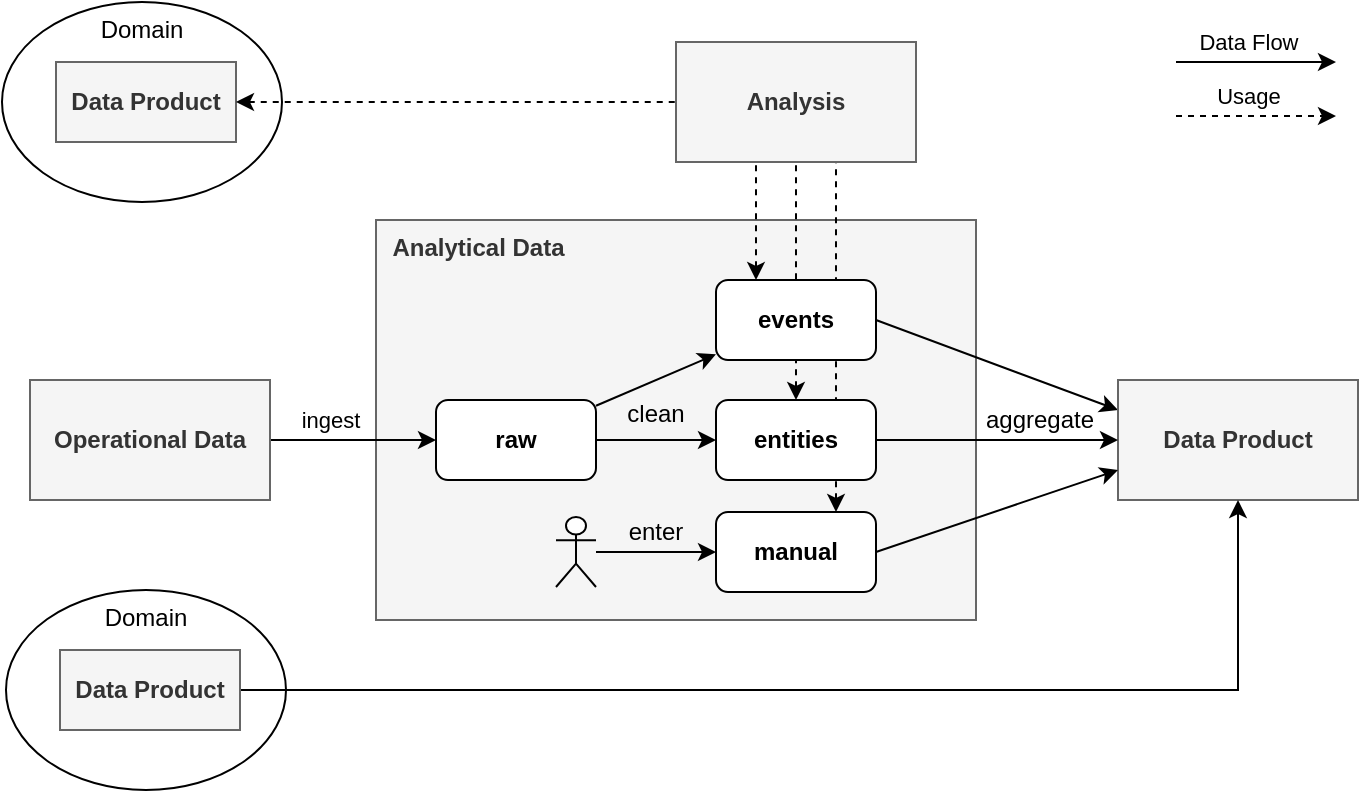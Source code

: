 <mxfile version="15.5.4" type="embed"><diagram id="DWjpSvbVxY2pOprUcE6g" name="Page-1"><mxGraphModel dx="1136" dy="478" grid="1" gridSize="10" guides="1" tooltips="1" connect="1" arrows="1" fold="1" page="1" pageScale="1" pageWidth="827" pageHeight="1169" math="0" shadow="0"><root><mxCell id="0"/><mxCell id="1" parent="0"/><mxCell id="22" value="&amp;nbsp; Analytical Data" style="rounded=0;whiteSpace=wrap;html=1;fillColor=#f5f5f5;fontColor=#333333;strokeColor=#666666;fontStyle=1;verticalAlign=top;align=left;" parent="1" vertex="1"><mxGeometry x="290" y="220" width="300" height="200" as="geometry"/></mxCell><mxCell id="19" style="rounded=0;orthogonalLoop=1;jettySize=auto;html=1;startArrow=classic;startFill=1;endArrow=none;endFill=0;dashed=1;exitX=0.5;exitY=0;exitDx=0;exitDy=0;" parent="1" source="AsHQjoa6ET488TH-mFAR-45" target="18" edge="1"><mxGeometry relative="1" as="geometry"/></mxCell><mxCell id="20" style="rounded=0;orthogonalLoop=1;jettySize=auto;html=1;entryX=0;entryY=0.25;entryDx=0;entryDy=0;exitX=1;exitY=0.5;exitDx=0;exitDy=0;" parent="1" source="AsHQjoa6ET488TH-mFAR-44" target="24" edge="1"><mxGeometry relative="1" as="geometry"><mxPoint x="635.5" y="410" as="targetPoint"/></mxGeometry></mxCell><mxCell id="21" value="" style="edgeStyle=orthogonalEdgeStyle;rounded=0;orthogonalLoop=1;jettySize=auto;html=1;startArrow=classic;startFill=1;endArrow=none;endFill=0;exitX=0;exitY=0.5;exitDx=0;exitDy=0;" parent="1" source="AsHQjoa6ET488TH-mFAR-43" target="23" edge="1"><mxGeometry relative="1" as="geometry"/></mxCell><mxCell id="35" value="ingest" style="edgeLabel;html=1;align=center;verticalAlign=middle;resizable=0;points=[];" parent="21" vertex="1" connectable="0"><mxGeometry x="-0.071" y="2" relative="1" as="geometry"><mxPoint x="-15" y="-12" as="offset"/></mxGeometry></mxCell><mxCell id="23" value="Operational Data" style="rounded=0;whiteSpace=wrap;html=1;fillColor=#f5f5f5;fontColor=#333333;strokeColor=#666666;fontStyle=1" parent="1" vertex="1"><mxGeometry x="117" y="300" width="120" height="60" as="geometry"/></mxCell><mxCell id="24" value="Data Product" style="rounded=0;whiteSpace=wrap;html=1;fillColor=#f5f5f5;fontColor=#333333;strokeColor=#666666;fontStyle=1" parent="1" vertex="1"><mxGeometry x="661" y="300" width="120" height="60" as="geometry"/></mxCell><mxCell id="30" value="Domain" style="ellipse;whiteSpace=wrap;html=1;verticalAlign=top;" parent="1" vertex="1"><mxGeometry x="105" y="405" width="140" height="100" as="geometry"/></mxCell><mxCell id="AsHQjoa6ET488TH-mFAR-56" style="edgeStyle=orthogonalEdgeStyle;rounded=0;orthogonalLoop=1;jettySize=auto;html=1;entryX=0.5;entryY=1;entryDx=0;entryDy=0;" parent="1" source="31" target="24" edge="1"><mxGeometry relative="1" as="geometry"/></mxCell><mxCell id="31" value="Data Product" style="rounded=0;whiteSpace=wrap;html=1;fillColor=#f5f5f5;fontColor=#333333;strokeColor=#666666;fontStyle=1" parent="1" vertex="1"><mxGeometry x="132" y="435" width="90" height="40" as="geometry"/></mxCell><mxCell id="40" style="rounded=0;orthogonalLoop=1;jettySize=auto;html=1;" parent="1" edge="1"><mxGeometry relative="1" as="geometry"><mxPoint x="770" y="141" as="targetPoint"/><mxPoint x="690" y="141" as="sourcePoint"/></mxGeometry></mxCell><mxCell id="41" value="Data Flow" style="edgeLabel;html=1;align=center;verticalAlign=middle;resizable=0;points=[];" parent="40" vertex="1" connectable="0"><mxGeometry x="-0.229" relative="1" as="geometry"><mxPoint x="5" y="-10" as="offset"/></mxGeometry></mxCell><mxCell id="42" style="rounded=0;orthogonalLoop=1;jettySize=auto;html=1;dashed=1;" parent="1" edge="1"><mxGeometry relative="1" as="geometry"><mxPoint x="770" y="168" as="targetPoint"/><mxPoint x="690" y="168" as="sourcePoint"/></mxGeometry></mxCell><mxCell id="43" value="Usage" style="edgeLabel;html=1;align=center;verticalAlign=middle;resizable=0;points=[];" parent="42" vertex="1" connectable="0"><mxGeometry x="-0.229" relative="1" as="geometry"><mxPoint x="5" y="-10" as="offset"/></mxGeometry></mxCell><mxCell id="AsHQjoa6ET488TH-mFAR-46" style="rounded=0;orthogonalLoop=1;jettySize=auto;html=1;" parent="1" source="AsHQjoa6ET488TH-mFAR-43" target="AsHQjoa6ET488TH-mFAR-44" edge="1"><mxGeometry relative="1" as="geometry"/></mxCell><mxCell id="AsHQjoa6ET488TH-mFAR-47" style="rounded=0;orthogonalLoop=1;jettySize=auto;html=1;entryX=0;entryY=0.5;entryDx=0;entryDy=0;" parent="1" source="AsHQjoa6ET488TH-mFAR-43" target="AsHQjoa6ET488TH-mFAR-45" edge="1"><mxGeometry relative="1" as="geometry"/></mxCell><mxCell id="AsHQjoa6ET488TH-mFAR-43" value="raw" style="rounded=1;whiteSpace=wrap;html=1;fontStyle=1" parent="1" vertex="1"><mxGeometry x="320" y="310" width="80" height="40" as="geometry"/></mxCell><mxCell id="AsHQjoa6ET488TH-mFAR-49" value="manual" style="rounded=1;whiteSpace=wrap;html=1;fontStyle=1" parent="1" vertex="1"><mxGeometry x="460" y="366" width="80" height="40" as="geometry"/></mxCell><mxCell id="AsHQjoa6ET488TH-mFAR-51" style="edgeStyle=none;rounded=0;orthogonalLoop=1;jettySize=auto;html=1;entryX=0;entryY=0.5;entryDx=0;entryDy=0;" parent="1" source="AsHQjoa6ET488TH-mFAR-50" target="AsHQjoa6ET488TH-mFAR-49" edge="1"><mxGeometry relative="1" as="geometry"/></mxCell><mxCell id="AsHQjoa6ET488TH-mFAR-50" value="" style="shape=umlActor;verticalLabelPosition=bottom;verticalAlign=top;html=1;outlineConnect=0;" parent="1" vertex="1"><mxGeometry x="380" y="368.5" width="20" height="35" as="geometry"/></mxCell><mxCell id="AsHQjoa6ET488TH-mFAR-57" style="rounded=0;orthogonalLoop=1;jettySize=auto;html=1;entryX=0;entryY=0.5;entryDx=0;entryDy=0;exitX=1;exitY=0.5;exitDx=0;exitDy=0;" parent="1" source="AsHQjoa6ET488TH-mFAR-45" target="24" edge="1"><mxGeometry relative="1" as="geometry"><mxPoint x="910" y="350" as="targetPoint"/><mxPoint x="550" y="280" as="sourcePoint"/></mxGeometry></mxCell><mxCell id="AsHQjoa6ET488TH-mFAR-58" style="rounded=0;orthogonalLoop=1;jettySize=auto;html=1;entryX=0;entryY=0.75;entryDx=0;entryDy=0;exitX=1;exitY=0.5;exitDx=0;exitDy=0;" parent="1" source="AsHQjoa6ET488TH-mFAR-49" target="24" edge="1"><mxGeometry relative="1" as="geometry"><mxPoint x="920" y="360" as="targetPoint"/><mxPoint x="560" y="290" as="sourcePoint"/></mxGeometry></mxCell><mxCell id="AsHQjoa6ET488TH-mFAR-59" style="rounded=0;orthogonalLoop=1;jettySize=auto;html=1;startArrow=classic;startFill=1;endArrow=none;endFill=0;dashed=1;exitX=0.25;exitY=0;exitDx=0;exitDy=0;" parent="1" source="AsHQjoa6ET488TH-mFAR-44" edge="1"><mxGeometry relative="1" as="geometry"><mxPoint x="510" y="260" as="sourcePoint"/><mxPoint x="480" y="170" as="targetPoint"/></mxGeometry></mxCell><mxCell id="AsHQjoa6ET488TH-mFAR-60" style="rounded=0;orthogonalLoop=1;jettySize=auto;html=1;startArrow=classic;startFill=1;endArrow=none;endFill=0;dashed=1;exitX=0.75;exitY=0;exitDx=0;exitDy=0;" parent="1" source="AsHQjoa6ET488TH-mFAR-49" edge="1"><mxGeometry relative="1" as="geometry"><mxPoint x="510" y="320" as="sourcePoint"/><mxPoint x="520" y="160" as="targetPoint"/></mxGeometry></mxCell><mxCell id="AsHQjoa6ET488TH-mFAR-61" value="Domain" style="ellipse;whiteSpace=wrap;html=1;verticalAlign=top;" parent="1" vertex="1"><mxGeometry x="103" y="111" width="140" height="100" as="geometry"/></mxCell><mxCell id="AsHQjoa6ET488TH-mFAR-62" value="Data Product" style="rounded=0;whiteSpace=wrap;html=1;fillColor=#f5f5f5;fontColor=#333333;strokeColor=#666666;fontStyle=1" parent="1" vertex="1"><mxGeometry x="130" y="141" width="90" height="40" as="geometry"/></mxCell><mxCell id="AsHQjoa6ET488TH-mFAR-63" style="rounded=0;orthogonalLoop=1;jettySize=auto;html=1;startArrow=classic;startFill=1;endArrow=none;endFill=0;dashed=1;exitX=1;exitY=0.5;exitDx=0;exitDy=0;entryX=0;entryY=0.5;entryDx=0;entryDy=0;" parent="1" source="AsHQjoa6ET488TH-mFAR-62" target="18" edge="1"><mxGeometry relative="1" as="geometry"><mxPoint x="490" y="301" as="sourcePoint"/><mxPoint x="490" y="201" as="targetPoint"/></mxGeometry></mxCell><mxCell id="AsHQjoa6ET488TH-mFAR-64" value="clean" style="text;html=1;strokeColor=none;fillColor=none;align=center;verticalAlign=middle;whiteSpace=wrap;rounded=0;" parent="1" vertex="1"><mxGeometry x="400" y="302" width="60" height="30" as="geometry"/></mxCell><mxCell id="AsHQjoa6ET488TH-mFAR-66" value="aggregate" style="text;html=1;strokeColor=none;fillColor=none;align=center;verticalAlign=middle;whiteSpace=wrap;rounded=0;" parent="1" vertex="1"><mxGeometry x="592" y="305" width="60" height="30" as="geometry"/></mxCell><mxCell id="18" value="Analysis" style="rounded=0;whiteSpace=wrap;html=1;fillColor=#f5f5f5;fontColor=#333333;strokeColor=#666666;fontStyle=1" parent="1" vertex="1"><mxGeometry x="440" y="131" width="120" height="60" as="geometry"/></mxCell><mxCell id="AsHQjoa6ET488TH-mFAR-69" value="enter" style="text;html=1;strokeColor=none;fillColor=none;align=center;verticalAlign=middle;whiteSpace=wrap;rounded=0;" parent="1" vertex="1"><mxGeometry x="400" y="361" width="60" height="30" as="geometry"/></mxCell><mxCell id="AsHQjoa6ET488TH-mFAR-44" value="events" style="rounded=1;whiteSpace=wrap;html=1;fontStyle=1" parent="1" vertex="1"><mxGeometry x="460" y="250" width="80" height="40" as="geometry"/></mxCell><mxCell id="AsHQjoa6ET488TH-mFAR-45" value="entities" style="rounded=1;whiteSpace=wrap;html=1;fontStyle=1" parent="1" vertex="1"><mxGeometry x="460" y="310" width="80" height="40" as="geometry"/></mxCell></root></mxGraphModel></diagram></mxfile>